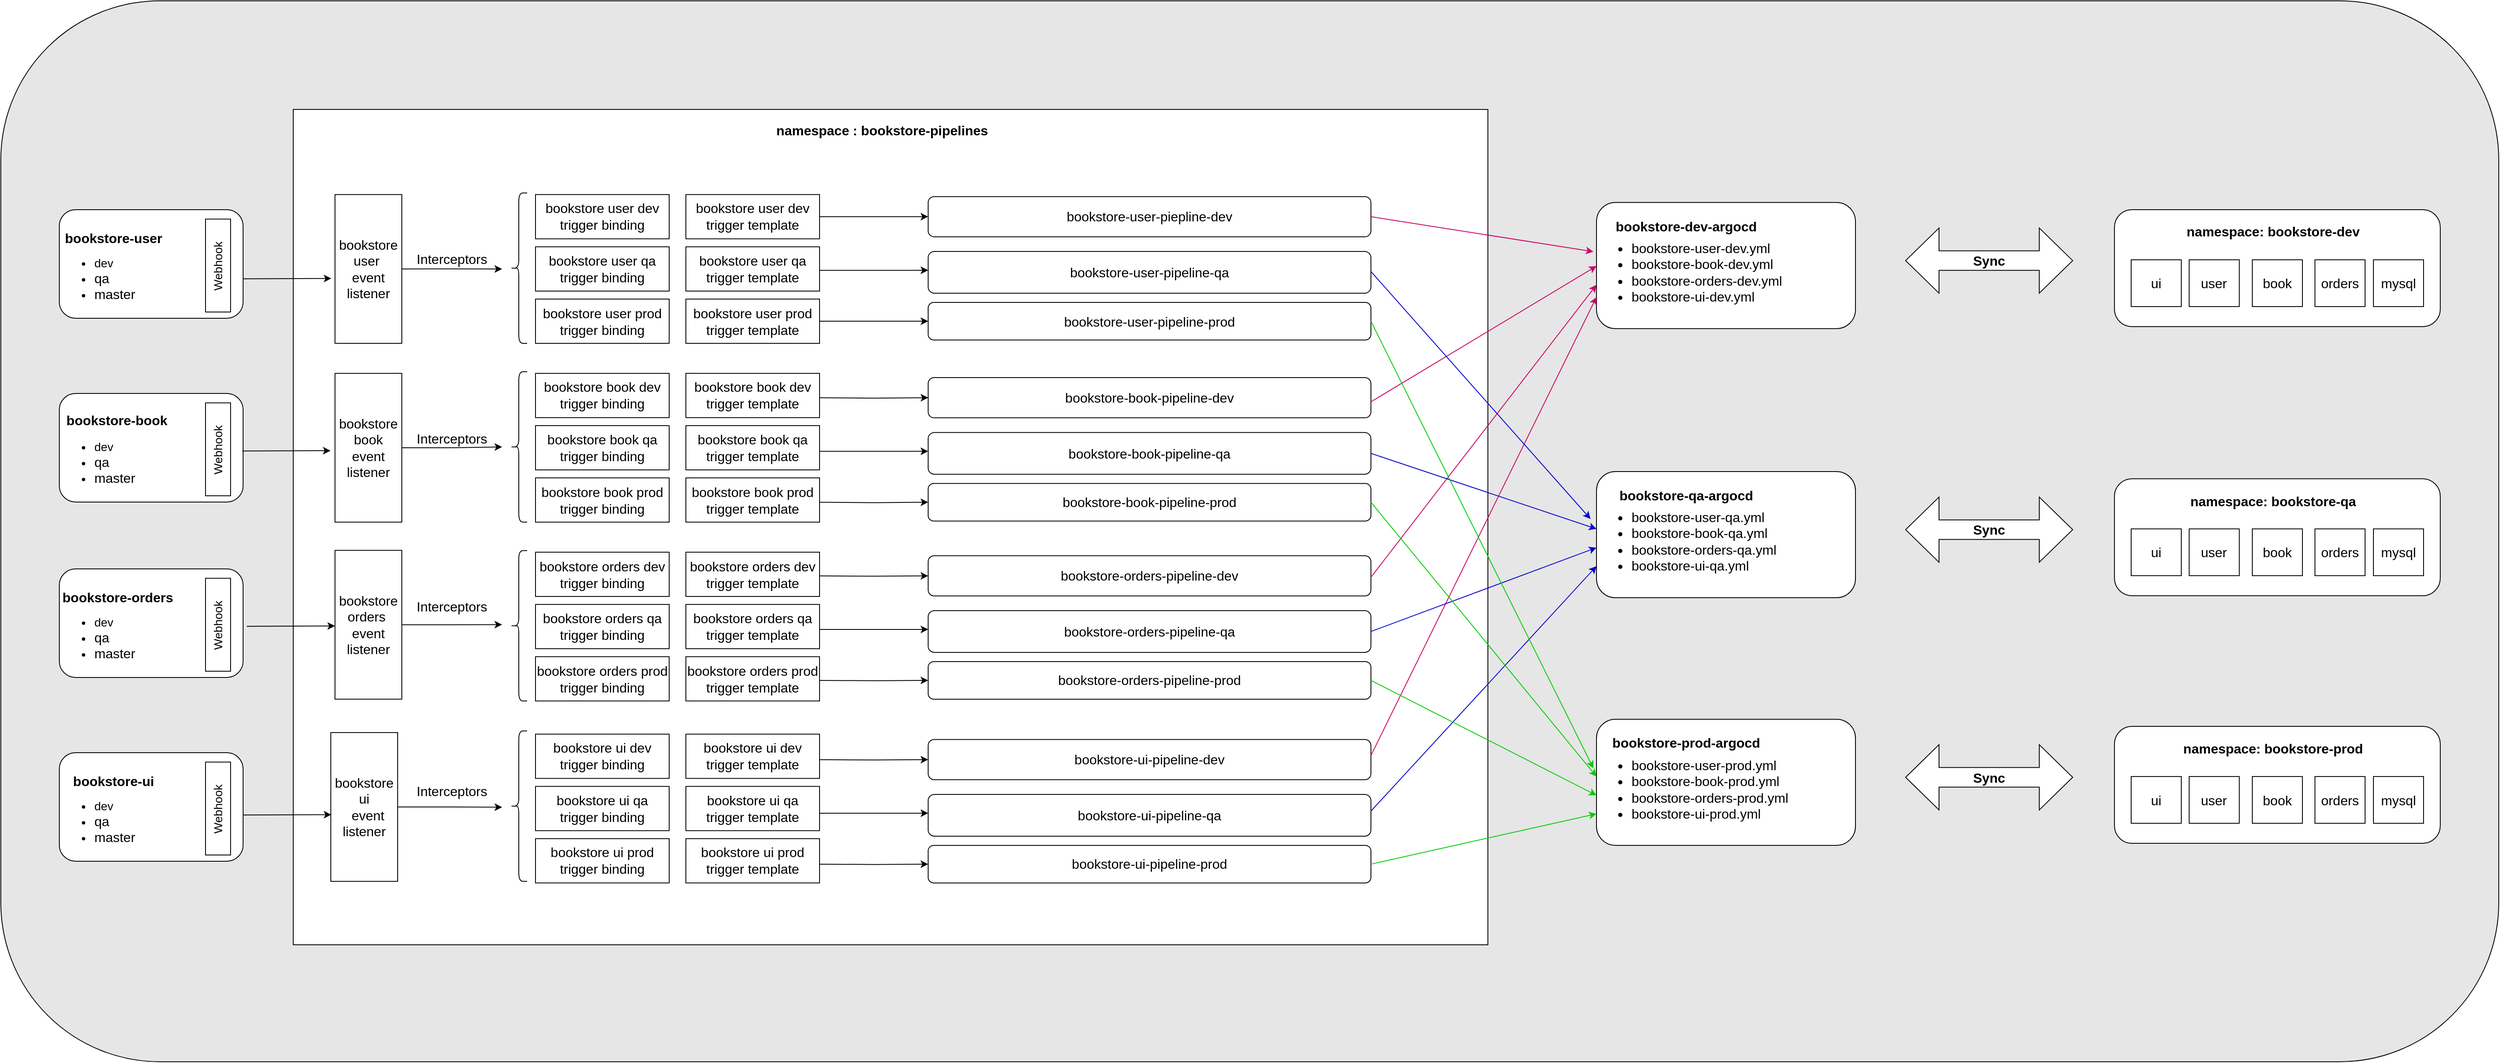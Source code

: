<mxfile version="16.2.6" type="device"><diagram id="cHDGX6hHrwILLCVru9Mc" name="Page-1"><mxGraphModel dx="4432" dy="3028" grid="1" gridSize="10" guides="1" tooltips="1" connect="1" arrows="1" fold="1" page="1" pageScale="1" pageWidth="850" pageHeight="1100" math="0" shadow="0"><root><mxCell id="0"/><mxCell id="1" parent="0"/><mxCell id="ZkFFaeq58cIvHKDnj3EL-155" value="" style="rounded=1;whiteSpace=wrap;html=1;fontSize=16;fillColor=#E6E6E6;" vertex="1" parent="1"><mxGeometry x="30" y="-230" width="2990" height="1270" as="geometry"/></mxCell><mxCell id="ZkFFaeq58cIvHKDnj3EL-1" value="" style="rounded=1;whiteSpace=wrap;html=1;" vertex="1" parent="1"><mxGeometry x="100" y="20" width="220" height="130" as="geometry"/></mxCell><mxCell id="ZkFFaeq58cIvHKDnj3EL-2" value="&lt;b&gt;&lt;font style=&quot;font-size: 16px&quot;&gt;bookstore-user&lt;/font&gt;&lt;/b&gt;" style="text;html=1;strokeColor=none;fillColor=none;align=center;verticalAlign=middle;whiteSpace=wrap;rounded=0;" vertex="1" parent="1"><mxGeometry x="105" y="38.5" width="120" height="30" as="geometry"/></mxCell><mxCell id="ZkFFaeq58cIvHKDnj3EL-3" value="" style="shape=image;verticalLabelPosition=bottom;labelBackgroundColor=default;verticalAlign=top;aspect=fixed;imageAspect=0;image=https://git-scm.com/images/logos/downloads/Git-Icon-1788C.png;" vertex="1" parent="1"><mxGeometry x="234.38" y="37" width="33" height="33" as="geometry"/></mxCell><mxCell id="ZkFFaeq58cIvHKDnj3EL-4" value="&lt;ul&gt;&lt;li&gt;&lt;font style=&quot;font-size: 14px&quot;&gt;dev&lt;/font&gt;&lt;/li&gt;&lt;li&gt;&lt;font size=&quot;3&quot;&gt;qa&lt;/font&gt;&lt;/li&gt;&lt;li&gt;&lt;font size=&quot;3&quot;&gt;master&lt;/font&gt;&lt;/li&gt;&lt;/ul&gt;" style="text;html=1;strokeColor=none;fillColor=none;align=left;verticalAlign=middle;whiteSpace=wrap;rounded=0;fontSize=14;" vertex="1" parent="1"><mxGeometry x="100" y="80" width="90" height="45" as="geometry"/></mxCell><mxCell id="ZkFFaeq58cIvHKDnj3EL-6" value="&lt;font style=&quot;font-size: 14px&quot;&gt;Webhook&lt;/font&gt;" style="text;html=1;strokeColor=black;fillColor=none;align=center;verticalAlign=middle;rounded=0;whiteSpace=wrap;fontSize=12;rotation=-90;" vertex="1" parent="1"><mxGeometry x="234.38" y="71.88" width="111.25" height="30" as="geometry"/></mxCell><mxCell id="ZkFFaeq58cIvHKDnj3EL-7" value="" style="rounded=1;whiteSpace=wrap;html=1;" vertex="1" parent="1"><mxGeometry x="100" y="240" width="220" height="130" as="geometry"/></mxCell><mxCell id="ZkFFaeq58cIvHKDnj3EL-8" value="&lt;b&gt;&lt;font style=&quot;font-size: 16px&quot;&gt;bookstore-book&lt;/font&gt;&lt;/b&gt;" style="text;html=1;strokeColor=none;fillColor=none;align=center;verticalAlign=middle;whiteSpace=wrap;rounded=0;" vertex="1" parent="1"><mxGeometry x="104.38" y="257" width="130" height="30" as="geometry"/></mxCell><mxCell id="ZkFFaeq58cIvHKDnj3EL-9" value="" style="shape=image;verticalLabelPosition=bottom;labelBackgroundColor=default;verticalAlign=top;aspect=fixed;imageAspect=0;image=https://git-scm.com/images/logos/downloads/Git-Icon-1788C.png;" vertex="1" parent="1"><mxGeometry x="234.38" y="257" width="33" height="33" as="geometry"/></mxCell><mxCell id="ZkFFaeq58cIvHKDnj3EL-10" value="&lt;ul&gt;&lt;li&gt;&lt;font style=&quot;font-size: 14px&quot;&gt;dev&lt;/font&gt;&lt;/li&gt;&lt;li&gt;&lt;font size=&quot;3&quot;&gt;qa&lt;/font&gt;&lt;/li&gt;&lt;li&gt;&lt;font size=&quot;3&quot;&gt;master&lt;/font&gt;&lt;/li&gt;&lt;/ul&gt;" style="text;html=1;strokeColor=none;fillColor=none;align=left;verticalAlign=middle;whiteSpace=wrap;rounded=0;fontSize=14;" vertex="1" parent="1"><mxGeometry x="100" y="300" width="90" height="45" as="geometry"/></mxCell><mxCell id="ZkFFaeq58cIvHKDnj3EL-11" value="&lt;font style=&quot;font-size: 14px&quot;&gt;Webhook&lt;/font&gt;" style="text;html=1;strokeColor=black;fillColor=none;align=center;verticalAlign=middle;rounded=0;whiteSpace=wrap;fontSize=12;rotation=-90;" vertex="1" parent="1"><mxGeometry x="234.38" y="291.88" width="111.25" height="30" as="geometry"/></mxCell><mxCell id="ZkFFaeq58cIvHKDnj3EL-12" value="" style="rounded=1;whiteSpace=wrap;html=1;" vertex="1" parent="1"><mxGeometry x="100" y="450" width="220" height="130" as="geometry"/></mxCell><mxCell id="ZkFFaeq58cIvHKDnj3EL-13" value="&lt;b&gt;&lt;font style=&quot;font-size: 16px&quot;&gt;bookstore-orders&lt;/font&gt;&lt;/b&gt;" style="text;html=1;strokeColor=none;fillColor=none;align=center;verticalAlign=middle;whiteSpace=wrap;rounded=0;" vertex="1" parent="1"><mxGeometry x="100" y="468.5" width="140" height="30" as="geometry"/></mxCell><mxCell id="ZkFFaeq58cIvHKDnj3EL-14" value="" style="shape=image;verticalLabelPosition=bottom;labelBackgroundColor=default;verticalAlign=top;aspect=fixed;imageAspect=0;image=https://git-scm.com/images/logos/downloads/Git-Icon-1788C.png;" vertex="1" parent="1"><mxGeometry x="240" y="467" width="33" height="33" as="geometry"/></mxCell><mxCell id="ZkFFaeq58cIvHKDnj3EL-15" value="&lt;ul&gt;&lt;li&gt;&lt;font style=&quot;font-size: 14px&quot;&gt;dev&lt;/font&gt;&lt;/li&gt;&lt;li&gt;&lt;font size=&quot;3&quot;&gt;qa&lt;/font&gt;&lt;/li&gt;&lt;li&gt;&lt;font size=&quot;3&quot;&gt;master&lt;/font&gt;&lt;/li&gt;&lt;/ul&gt;" style="text;html=1;strokeColor=none;fillColor=none;align=left;verticalAlign=middle;whiteSpace=wrap;rounded=0;fontSize=14;" vertex="1" parent="1"><mxGeometry x="100" y="510" width="90" height="45" as="geometry"/></mxCell><mxCell id="ZkFFaeq58cIvHKDnj3EL-16" value="&lt;font style=&quot;font-size: 14px&quot;&gt;Webhook&lt;/font&gt;" style="text;html=1;strokeColor=black;fillColor=none;align=center;verticalAlign=middle;rounded=0;whiteSpace=wrap;fontSize=12;rotation=-90;" vertex="1" parent="1"><mxGeometry x="234.38" y="501.88" width="111.25" height="30" as="geometry"/></mxCell><mxCell id="ZkFFaeq58cIvHKDnj3EL-17" value="" style="rounded=1;whiteSpace=wrap;html=1;" vertex="1" parent="1"><mxGeometry x="100" y="670" width="220" height="130" as="geometry"/></mxCell><mxCell id="ZkFFaeq58cIvHKDnj3EL-18" value="&lt;b&gt;&lt;font style=&quot;font-size: 16px&quot;&gt;bookstore-ui&lt;/font&gt;&lt;/b&gt;" style="text;html=1;strokeColor=none;fillColor=none;align=center;verticalAlign=middle;whiteSpace=wrap;rounded=0;" vertex="1" parent="1"><mxGeometry x="110" y="688.5" width="110" height="30" as="geometry"/></mxCell><mxCell id="ZkFFaeq58cIvHKDnj3EL-19" value="" style="shape=image;verticalLabelPosition=bottom;labelBackgroundColor=default;verticalAlign=top;aspect=fixed;imageAspect=0;image=https://git-scm.com/images/logos/downloads/Git-Icon-1788C.png;" vertex="1" parent="1"><mxGeometry x="230" y="687" width="33" height="33" as="geometry"/></mxCell><mxCell id="ZkFFaeq58cIvHKDnj3EL-20" value="&lt;ul&gt;&lt;li&gt;&lt;font style=&quot;font-size: 14px&quot;&gt;dev&lt;/font&gt;&lt;/li&gt;&lt;li&gt;&lt;font size=&quot;3&quot;&gt;qa&lt;/font&gt;&lt;/li&gt;&lt;li&gt;&lt;font size=&quot;3&quot;&gt;master&lt;/font&gt;&lt;/li&gt;&lt;/ul&gt;" style="text;html=1;strokeColor=none;fillColor=none;align=left;verticalAlign=middle;whiteSpace=wrap;rounded=0;fontSize=14;" vertex="1" parent="1"><mxGeometry x="100" y="730" width="90" height="45" as="geometry"/></mxCell><mxCell id="ZkFFaeq58cIvHKDnj3EL-21" value="&lt;font style=&quot;font-size: 14px&quot;&gt;Webhook&lt;/font&gt;" style="text;html=1;strokeColor=black;fillColor=none;align=center;verticalAlign=middle;rounded=0;whiteSpace=wrap;fontSize=12;rotation=-90;" vertex="1" parent="1"><mxGeometry x="234.38" y="721.88" width="111.25" height="30" as="geometry"/></mxCell><mxCell id="ZkFFaeq58cIvHKDnj3EL-22" value="" style="rounded=0;whiteSpace=wrap;html=1;fontSize=14;" vertex="1" parent="1"><mxGeometry x="380" y="-100" width="1430" height="1000" as="geometry"/></mxCell><mxCell id="ZkFFaeq58cIvHKDnj3EL-23" value="&lt;b&gt;&lt;font style=&quot;font-size: 16px&quot;&gt;namespace : bookstore-pipelines&lt;/font&gt;&lt;/b&gt;" style="text;html=1;strokeColor=none;fillColor=none;align=center;verticalAlign=middle;whiteSpace=wrap;rounded=0;fontSize=14;" vertex="1" parent="1"><mxGeometry x="940" y="-90" width="290" height="30" as="geometry"/></mxCell><mxCell id="ZkFFaeq58cIvHKDnj3EL-60" style="edgeStyle=orthogonalEdgeStyle;rounded=0;orthogonalLoop=1;jettySize=auto;html=1;exitX=1;exitY=0.5;exitDx=0;exitDy=0;fontSize=16;" edge="1" parent="1" source="ZkFFaeq58cIvHKDnj3EL-25"><mxGeometry relative="1" as="geometry"><mxPoint x="630" y="91.0" as="targetPoint"/></mxGeometry></mxCell><mxCell id="ZkFFaeq58cIvHKDnj3EL-25" value="bookstore user&amp;nbsp; event listener" style="text;html=1;strokeColor=black;fillColor=none;align=center;verticalAlign=middle;whiteSpace=wrap;rounded=0;fontSize=16;" vertex="1" parent="1"><mxGeometry x="430" y="1.88" width="80" height="178.12" as="geometry"/></mxCell><mxCell id="ZkFFaeq58cIvHKDnj3EL-61" style="edgeStyle=orthogonalEdgeStyle;rounded=0;orthogonalLoop=1;jettySize=auto;html=1;exitX=1;exitY=0.5;exitDx=0;exitDy=0;fontSize=16;" edge="1" parent="1" source="ZkFFaeq58cIvHKDnj3EL-26"><mxGeometry relative="1" as="geometry"><mxPoint x="630" y="304" as="targetPoint"/></mxGeometry></mxCell><mxCell id="ZkFFaeq58cIvHKDnj3EL-26" value="bookstore book event listener" style="text;html=1;strokeColor=black;fillColor=none;align=center;verticalAlign=middle;whiteSpace=wrap;rounded=0;fontSize=16;" vertex="1" parent="1"><mxGeometry x="430" y="215.94" width="80" height="178.12" as="geometry"/></mxCell><mxCell id="ZkFFaeq58cIvHKDnj3EL-62" style="edgeStyle=orthogonalEdgeStyle;rounded=0;orthogonalLoop=1;jettySize=auto;html=1;exitX=1;exitY=0.5;exitDx=0;exitDy=0;fontSize=16;" edge="1" parent="1" source="ZkFFaeq58cIvHKDnj3EL-27"><mxGeometry relative="1" as="geometry"><mxPoint x="630" y="516.714" as="targetPoint"/></mxGeometry></mxCell><mxCell id="ZkFFaeq58cIvHKDnj3EL-27" value="bookstore orders&amp;nbsp; event listener" style="text;html=1;strokeColor=black;fillColor=none;align=center;verticalAlign=middle;whiteSpace=wrap;rounded=0;fontSize=16;" vertex="1" parent="1"><mxGeometry x="430" y="427.82" width="80" height="178.12" as="geometry"/></mxCell><mxCell id="ZkFFaeq58cIvHKDnj3EL-63" style="edgeStyle=orthogonalEdgeStyle;rounded=0;orthogonalLoop=1;jettySize=auto;html=1;exitX=1;exitY=0.5;exitDx=0;exitDy=0;fontSize=16;" edge="1" parent="1" source="ZkFFaeq58cIvHKDnj3EL-28"><mxGeometry relative="1" as="geometry"><mxPoint x="630" y="735.286" as="targetPoint"/></mxGeometry></mxCell><mxCell id="ZkFFaeq58cIvHKDnj3EL-28" value="bookstore ui&lt;br&gt;&amp;nbsp; event listener" style="text;html=1;strokeColor=black;fillColor=none;align=center;verticalAlign=middle;whiteSpace=wrap;rounded=0;fontSize=16;" vertex="1" parent="1"><mxGeometry x="425" y="645.94" width="80" height="178.12" as="geometry"/></mxCell><mxCell id="ZkFFaeq58cIvHKDnj3EL-72" style="edgeStyle=orthogonalEdgeStyle;rounded=0;orthogonalLoop=1;jettySize=auto;html=1;exitX=1;exitY=0.5;exitDx=0;exitDy=0;fontSize=16;" edge="1" parent="1" source="ZkFFaeq58cIvHKDnj3EL-29" target="ZkFFaeq58cIvHKDnj3EL-69"><mxGeometry relative="1" as="geometry"/></mxCell><mxCell id="ZkFFaeq58cIvHKDnj3EL-29" value="bookstore user dev trigger template" style="rounded=0;whiteSpace=wrap;html=1;fontSize=16;" vertex="1" parent="1"><mxGeometry x="850" y="1.88" width="160" height="53" as="geometry"/></mxCell><mxCell id="ZkFFaeq58cIvHKDnj3EL-30" value="bookstore user dev trigger binding" style="rounded=0;whiteSpace=wrap;html=1;fontSize=16;" vertex="1" parent="1"><mxGeometry x="670" y="1.88" width="160" height="53" as="geometry"/></mxCell><mxCell id="ZkFFaeq58cIvHKDnj3EL-31" value="bookstore user qa trigger template" style="rounded=0;whiteSpace=wrap;html=1;fontSize=16;" vertex="1" parent="1"><mxGeometry x="850" y="64.44" width="160" height="53" as="geometry"/></mxCell><mxCell id="ZkFFaeq58cIvHKDnj3EL-32" value="bookstore user qa trigger binding" style="rounded=0;whiteSpace=wrap;html=1;fontSize=16;" vertex="1" parent="1"><mxGeometry x="670" y="64.44" width="160" height="53" as="geometry"/></mxCell><mxCell id="ZkFFaeq58cIvHKDnj3EL-75" style="edgeStyle=orthogonalEdgeStyle;rounded=0;orthogonalLoop=1;jettySize=auto;html=1;exitX=1;exitY=0.5;exitDx=0;exitDy=0;entryX=0;entryY=0.5;entryDx=0;entryDy=0;fontSize=16;" edge="1" parent="1" source="ZkFFaeq58cIvHKDnj3EL-33" target="ZkFFaeq58cIvHKDnj3EL-71"><mxGeometry relative="1" as="geometry"/></mxCell><mxCell id="ZkFFaeq58cIvHKDnj3EL-33" value="bookstore user prod trigger template" style="rounded=0;whiteSpace=wrap;html=1;fontSize=16;" vertex="1" parent="1"><mxGeometry x="850" y="127" width="160" height="53" as="geometry"/></mxCell><mxCell id="ZkFFaeq58cIvHKDnj3EL-34" value="bookstore user prod trigger binding" style="rounded=0;whiteSpace=wrap;html=1;fontSize=16;" vertex="1" parent="1"><mxGeometry x="670" y="127" width="160" height="53" as="geometry"/></mxCell><mxCell id="ZkFFaeq58cIvHKDnj3EL-35" value="bookstore book dev trigger template" style="rounded=0;whiteSpace=wrap;html=1;fontSize=16;" vertex="1" parent="1"><mxGeometry x="850" y="215.94" width="160" height="53" as="geometry"/></mxCell><mxCell id="ZkFFaeq58cIvHKDnj3EL-36" value="bookstore book dev trigger binding" style="rounded=0;whiteSpace=wrap;html=1;fontSize=16;" vertex="1" parent="1"><mxGeometry x="670" y="215.94" width="160" height="53" as="geometry"/></mxCell><mxCell id="ZkFFaeq58cIvHKDnj3EL-37" value="bookstore book qa trigger template" style="rounded=0;whiteSpace=wrap;html=1;fontSize=16;" vertex="1" parent="1"><mxGeometry x="850" y="278.5" width="160" height="53" as="geometry"/></mxCell><mxCell id="ZkFFaeq58cIvHKDnj3EL-38" value="bookstore book qa trigger binding" style="rounded=0;whiteSpace=wrap;html=1;fontSize=16;" vertex="1" parent="1"><mxGeometry x="670" y="278.5" width="160" height="53" as="geometry"/></mxCell><mxCell id="ZkFFaeq58cIvHKDnj3EL-39" value="bookstore book prod trigger template" style="rounded=0;whiteSpace=wrap;html=1;fontSize=16;" vertex="1" parent="1"><mxGeometry x="850" y="341.06" width="160" height="53" as="geometry"/></mxCell><mxCell id="ZkFFaeq58cIvHKDnj3EL-40" value="bookstore book prod trigger binding" style="rounded=0;whiteSpace=wrap;html=1;fontSize=16;" vertex="1" parent="1"><mxGeometry x="670" y="341.06" width="160" height="53" as="geometry"/></mxCell><mxCell id="ZkFFaeq58cIvHKDnj3EL-43" value="bookstore orders dev trigger template" style="rounded=0;whiteSpace=wrap;html=1;fontSize=16;" vertex="1" parent="1"><mxGeometry x="850" y="430" width="160" height="53" as="geometry"/></mxCell><mxCell id="ZkFFaeq58cIvHKDnj3EL-44" value="bookstore orders dev trigger binding" style="rounded=0;whiteSpace=wrap;html=1;fontSize=16;" vertex="1" parent="1"><mxGeometry x="670" y="430" width="160" height="53" as="geometry"/></mxCell><mxCell id="ZkFFaeq58cIvHKDnj3EL-45" value="bookstore orders qa trigger template" style="rounded=0;whiteSpace=wrap;html=1;fontSize=16;" vertex="1" parent="1"><mxGeometry x="850" y="492.56" width="160" height="53" as="geometry"/></mxCell><mxCell id="ZkFFaeq58cIvHKDnj3EL-46" value="bookstore orders qa trigger binding" style="rounded=0;whiteSpace=wrap;html=1;fontSize=16;" vertex="1" parent="1"><mxGeometry x="670" y="492.56" width="160" height="53" as="geometry"/></mxCell><mxCell id="ZkFFaeq58cIvHKDnj3EL-47" value="bookstore orders prod trigger template" style="rounded=0;whiteSpace=wrap;html=1;fontSize=16;" vertex="1" parent="1"><mxGeometry x="850" y="555.12" width="160" height="53" as="geometry"/></mxCell><mxCell id="ZkFFaeq58cIvHKDnj3EL-48" value="bookstore orders prod trigger binding" style="rounded=0;whiteSpace=wrap;html=1;fontSize=16;" vertex="1" parent="1"><mxGeometry x="670" y="555.12" width="160" height="53" as="geometry"/></mxCell><mxCell id="ZkFFaeq58cIvHKDnj3EL-49" value="bookstore ui dev trigger template" style="rounded=0;whiteSpace=wrap;html=1;fontSize=16;" vertex="1" parent="1"><mxGeometry x="850" y="647.82" width="160" height="53" as="geometry"/></mxCell><mxCell id="ZkFFaeq58cIvHKDnj3EL-50" value="bookstore ui dev trigger binding" style="rounded=0;whiteSpace=wrap;html=1;fontSize=16;" vertex="1" parent="1"><mxGeometry x="670" y="647.82" width="160" height="53" as="geometry"/></mxCell><mxCell id="ZkFFaeq58cIvHKDnj3EL-51" value="bookstore ui qa trigger template" style="rounded=0;whiteSpace=wrap;html=1;fontSize=16;" vertex="1" parent="1"><mxGeometry x="850" y="710.38" width="160" height="53" as="geometry"/></mxCell><mxCell id="ZkFFaeq58cIvHKDnj3EL-52" value="bookstore ui qa trigger binding" style="rounded=0;whiteSpace=wrap;html=1;fontSize=16;" vertex="1" parent="1"><mxGeometry x="670" y="710.38" width="160" height="53" as="geometry"/></mxCell><mxCell id="ZkFFaeq58cIvHKDnj3EL-53" value="bookstore ui prod trigger template" style="rounded=0;whiteSpace=wrap;html=1;fontSize=16;" vertex="1" parent="1"><mxGeometry x="850" y="772.94" width="160" height="53" as="geometry"/></mxCell><mxCell id="ZkFFaeq58cIvHKDnj3EL-54" value="bookstore ui prod trigger binding" style="rounded=0;whiteSpace=wrap;html=1;fontSize=16;" vertex="1" parent="1"><mxGeometry x="670" y="772.94" width="160" height="53" as="geometry"/></mxCell><mxCell id="ZkFFaeq58cIvHKDnj3EL-55" value="" style="shape=curlyBracket;whiteSpace=wrap;html=1;rounded=1;fontSize=16;" vertex="1" parent="1"><mxGeometry x="640" width="20" height="180" as="geometry"/></mxCell><mxCell id="ZkFFaeq58cIvHKDnj3EL-56" value="" style="shape=curlyBracket;whiteSpace=wrap;html=1;rounded=1;fontSize=16;" vertex="1" parent="1"><mxGeometry x="640" y="214.06" width="20" height="180" as="geometry"/></mxCell><mxCell id="ZkFFaeq58cIvHKDnj3EL-57" value="" style="shape=curlyBracket;whiteSpace=wrap;html=1;rounded=1;fontSize=16;" vertex="1" parent="1"><mxGeometry x="640" y="428.12" width="20" height="180" as="geometry"/></mxCell><mxCell id="ZkFFaeq58cIvHKDnj3EL-58" value="" style="shape=curlyBracket;whiteSpace=wrap;html=1;rounded=1;fontSize=16;" vertex="1" parent="1"><mxGeometry x="640" y="644.06" width="20" height="180" as="geometry"/></mxCell><mxCell id="ZkFFaeq58cIvHKDnj3EL-65" value="Interceptors" style="text;html=1;strokeColor=none;fillColor=none;align=center;verticalAlign=middle;whiteSpace=wrap;rounded=0;fontSize=16;" vertex="1" parent="1"><mxGeometry x="540" y="64.44" width="60" height="30" as="geometry"/></mxCell><mxCell id="ZkFFaeq58cIvHKDnj3EL-66" value="Interceptors" style="text;html=1;strokeColor=none;fillColor=none;align=center;verticalAlign=middle;whiteSpace=wrap;rounded=0;fontSize=16;" vertex="1" parent="1"><mxGeometry x="540" y="278.5" width="60" height="30" as="geometry"/></mxCell><mxCell id="ZkFFaeq58cIvHKDnj3EL-67" value="Interceptors" style="text;html=1;strokeColor=none;fillColor=none;align=center;verticalAlign=middle;whiteSpace=wrap;rounded=0;fontSize=16;" vertex="1" parent="1"><mxGeometry x="540" y="480" width="60" height="30" as="geometry"/></mxCell><mxCell id="ZkFFaeq58cIvHKDnj3EL-68" value="Interceptors" style="text;html=1;strokeColor=none;fillColor=none;align=center;verticalAlign=middle;whiteSpace=wrap;rounded=0;fontSize=16;" vertex="1" parent="1"><mxGeometry x="540" y="700.82" width="60" height="30" as="geometry"/></mxCell><mxCell id="ZkFFaeq58cIvHKDnj3EL-69" value="bookstore-user-piepline-dev" style="rounded=1;whiteSpace=wrap;html=1;fontSize=16;" vertex="1" parent="1"><mxGeometry x="1140" y="4.32" width="530" height="48.12" as="geometry"/></mxCell><mxCell id="ZkFFaeq58cIvHKDnj3EL-70" value="bookstore-user-pipeline-qa" style="rounded=1;whiteSpace=wrap;html=1;fontSize=16;" vertex="1" parent="1"><mxGeometry x="1140" y="70" width="530" height="50" as="geometry"/></mxCell><mxCell id="ZkFFaeq58cIvHKDnj3EL-71" value="bookstore-user-pipeline-prod" style="rounded=1;whiteSpace=wrap;html=1;fontSize=16;" vertex="1" parent="1"><mxGeometry x="1140" y="131" width="530" height="45" as="geometry"/></mxCell><mxCell id="ZkFFaeq58cIvHKDnj3EL-74" style="edgeStyle=orthogonalEdgeStyle;rounded=0;orthogonalLoop=1;jettySize=auto;html=1;exitX=1;exitY=0.5;exitDx=0;exitDy=0;fontSize=16;" edge="1" parent="1"><mxGeometry relative="1" as="geometry"><mxPoint x="1010" y="92.59" as="sourcePoint"/><mxPoint x="1140" y="92.496" as="targetPoint"/><Array as="points"><mxPoint x="1120" y="92"/><mxPoint x="1120" y="92"/></Array></mxGeometry></mxCell><mxCell id="ZkFFaeq58cIvHKDnj3EL-79" style="edgeStyle=orthogonalEdgeStyle;rounded=0;orthogonalLoop=1;jettySize=auto;html=1;exitX=1;exitY=0.5;exitDx=0;exitDy=0;fontSize=16;" edge="1" parent="1" target="ZkFFaeq58cIvHKDnj3EL-81"><mxGeometry relative="1" as="geometry"><mxPoint x="1010" y="245.1" as="sourcePoint"/></mxGeometry></mxCell><mxCell id="ZkFFaeq58cIvHKDnj3EL-80" style="edgeStyle=orthogonalEdgeStyle;rounded=0;orthogonalLoop=1;jettySize=auto;html=1;exitX=1;exitY=0.5;exitDx=0;exitDy=0;entryX=0;entryY=0.5;entryDx=0;entryDy=0;fontSize=16;" edge="1" parent="1" target="ZkFFaeq58cIvHKDnj3EL-83"><mxGeometry relative="1" as="geometry"><mxPoint x="1010" y="370.22" as="sourcePoint"/></mxGeometry></mxCell><mxCell id="ZkFFaeq58cIvHKDnj3EL-81" value="bookstore-book-pipeline-dev" style="rounded=1;whiteSpace=wrap;html=1;fontSize=16;" vertex="1" parent="1"><mxGeometry x="1140" y="221.04" width="530" height="48.12" as="geometry"/></mxCell><mxCell id="ZkFFaeq58cIvHKDnj3EL-82" value="bookstore-book-pipeline-qa" style="rounded=1;whiteSpace=wrap;html=1;fontSize=16;" vertex="1" parent="1"><mxGeometry x="1140" y="286.72" width="530" height="50" as="geometry"/></mxCell><mxCell id="ZkFFaeq58cIvHKDnj3EL-83" value="bookstore-book-pipeline-prod" style="rounded=1;whiteSpace=wrap;html=1;fontSize=16;" vertex="1" parent="1"><mxGeometry x="1140" y="347.72" width="530" height="45" as="geometry"/></mxCell><mxCell id="ZkFFaeq58cIvHKDnj3EL-84" style="edgeStyle=orthogonalEdgeStyle;rounded=0;orthogonalLoop=1;jettySize=auto;html=1;exitX=1;exitY=0.5;exitDx=0;exitDy=0;fontSize=16;" edge="1" parent="1"><mxGeometry relative="1" as="geometry"><mxPoint x="1010" y="309.31" as="sourcePoint"/><mxPoint x="1140" y="309.216" as="targetPoint"/><Array as="points"><mxPoint x="1120" y="308.72"/><mxPoint x="1120" y="308.72"/></Array></mxGeometry></mxCell><mxCell id="ZkFFaeq58cIvHKDnj3EL-85" style="edgeStyle=orthogonalEdgeStyle;rounded=0;orthogonalLoop=1;jettySize=auto;html=1;exitX=1;exitY=0.5;exitDx=0;exitDy=0;fontSize=16;" edge="1" parent="1" target="ZkFFaeq58cIvHKDnj3EL-87"><mxGeometry relative="1" as="geometry"><mxPoint x="1010" y="458.32" as="sourcePoint"/></mxGeometry></mxCell><mxCell id="ZkFFaeq58cIvHKDnj3EL-86" style="edgeStyle=orthogonalEdgeStyle;rounded=0;orthogonalLoop=1;jettySize=auto;html=1;exitX=1;exitY=0.5;exitDx=0;exitDy=0;entryX=0;entryY=0.5;entryDx=0;entryDy=0;fontSize=16;" edge="1" parent="1" target="ZkFFaeq58cIvHKDnj3EL-89"><mxGeometry relative="1" as="geometry"><mxPoint x="1010" y="583.44" as="sourcePoint"/></mxGeometry></mxCell><mxCell id="ZkFFaeq58cIvHKDnj3EL-87" value="bookstore-orders-pipeline-dev" style="rounded=1;whiteSpace=wrap;html=1;fontSize=16;" vertex="1" parent="1"><mxGeometry x="1140" y="434.26" width="530" height="48.12" as="geometry"/></mxCell><mxCell id="ZkFFaeq58cIvHKDnj3EL-88" value="bookstore-orders-pipeline-qa" style="rounded=1;whiteSpace=wrap;html=1;fontSize=16;" vertex="1" parent="1"><mxGeometry x="1140" y="499.94" width="530" height="50" as="geometry"/></mxCell><mxCell id="ZkFFaeq58cIvHKDnj3EL-89" value="bookstore-orders-pipeline-prod" style="rounded=1;whiteSpace=wrap;html=1;fontSize=16;" vertex="1" parent="1"><mxGeometry x="1140" y="560.94" width="530" height="45" as="geometry"/></mxCell><mxCell id="ZkFFaeq58cIvHKDnj3EL-90" style="edgeStyle=orthogonalEdgeStyle;rounded=0;orthogonalLoop=1;jettySize=auto;html=1;exitX=1;exitY=0.5;exitDx=0;exitDy=0;fontSize=16;" edge="1" parent="1"><mxGeometry relative="1" as="geometry"><mxPoint x="1010" y="522.53" as="sourcePoint"/><mxPoint x="1140" y="522.436" as="targetPoint"/><Array as="points"><mxPoint x="1120" y="521.94"/><mxPoint x="1120" y="521.94"/></Array></mxGeometry></mxCell><mxCell id="ZkFFaeq58cIvHKDnj3EL-91" style="edgeStyle=orthogonalEdgeStyle;rounded=0;orthogonalLoop=1;jettySize=auto;html=1;exitX=1;exitY=0.5;exitDx=0;exitDy=0;fontSize=16;" edge="1" parent="1" target="ZkFFaeq58cIvHKDnj3EL-93"><mxGeometry relative="1" as="geometry"><mxPoint x="1010" y="678.32" as="sourcePoint"/></mxGeometry></mxCell><mxCell id="ZkFFaeq58cIvHKDnj3EL-92" style="edgeStyle=orthogonalEdgeStyle;rounded=0;orthogonalLoop=1;jettySize=auto;html=1;exitX=1;exitY=0.5;exitDx=0;exitDy=0;entryX=0;entryY=0.5;entryDx=0;entryDy=0;fontSize=16;" edge="1" parent="1" target="ZkFFaeq58cIvHKDnj3EL-95"><mxGeometry relative="1" as="geometry"><mxPoint x="1010" y="803.44" as="sourcePoint"/></mxGeometry></mxCell><mxCell id="ZkFFaeq58cIvHKDnj3EL-93" value="bookstore-ui-pipeline-dev" style="rounded=1;whiteSpace=wrap;html=1;fontSize=16;" vertex="1" parent="1"><mxGeometry x="1140" y="654.26" width="530" height="48.12" as="geometry"/></mxCell><mxCell id="ZkFFaeq58cIvHKDnj3EL-94" value="bookstore-ui-pipeline-qa" style="rounded=1;whiteSpace=wrap;html=1;fontSize=16;" vertex="1" parent="1"><mxGeometry x="1140" y="719.94" width="530" height="50" as="geometry"/></mxCell><mxCell id="ZkFFaeq58cIvHKDnj3EL-95" value="bookstore-ui-pipeline-prod" style="rounded=1;whiteSpace=wrap;html=1;fontSize=16;" vertex="1" parent="1"><mxGeometry x="1140" y="780.94" width="530" height="45" as="geometry"/></mxCell><mxCell id="ZkFFaeq58cIvHKDnj3EL-96" style="edgeStyle=orthogonalEdgeStyle;rounded=0;orthogonalLoop=1;jettySize=auto;html=1;exitX=1;exitY=0.5;exitDx=0;exitDy=0;fontSize=16;" edge="1" parent="1"><mxGeometry relative="1" as="geometry"><mxPoint x="1010" y="742.53" as="sourcePoint"/><mxPoint x="1140" y="742.436" as="targetPoint"/><Array as="points"><mxPoint x="1120" y="741.94"/><mxPoint x="1120" y="741.94"/></Array></mxGeometry></mxCell><mxCell id="ZkFFaeq58cIvHKDnj3EL-97" value="" style="rounded=1;whiteSpace=wrap;html=1;fontSize=16;" vertex="1" parent="1"><mxGeometry x="1940" y="11.38" width="310" height="151" as="geometry"/></mxCell><mxCell id="ZkFFaeq58cIvHKDnj3EL-98" value="&lt;b&gt;Sync&lt;/b&gt;" style="shape=doubleArrow;whiteSpace=wrap;html=1;fontSize=16;" vertex="1" parent="1"><mxGeometry x="2310" y="41.88" width="200" height="78.12" as="geometry"/></mxCell><mxCell id="ZkFFaeq58cIvHKDnj3EL-99" value="&lt;b&gt;bookstore-dev-argocd&lt;/b&gt;" style="text;html=1;strokeColor=none;fillColor=none;align=center;verticalAlign=middle;whiteSpace=wrap;rounded=0;fontSize=16;" vertex="1" parent="1"><mxGeometry x="1955" y="24.88" width="185" height="30" as="geometry"/></mxCell><mxCell id="ZkFFaeq58cIvHKDnj3EL-100" value="" style="shape=image;verticalLabelPosition=bottom;labelBackgroundColor=default;verticalAlign=top;aspect=fixed;imageAspect=0;image=https://git-scm.com/images/logos/downloads/Git-Icon-1788C.png;" vertex="1" parent="1"><mxGeometry x="2160" y="31.44" width="33" height="33" as="geometry"/></mxCell><mxCell id="ZkFFaeq58cIvHKDnj3EL-101" value="&lt;ul&gt;&lt;li&gt;bookstore-user-dev.yml&lt;/li&gt;&lt;li&gt;bookstore-book-dev.yml&lt;/li&gt;&lt;li&gt;bookstore-orders-dev.yml&lt;/li&gt;&lt;li&gt;bookstore-ui-dev.yml&lt;/li&gt;&lt;/ul&gt;" style="text;html=1;strokeColor=none;fillColor=none;align=left;verticalAlign=middle;whiteSpace=wrap;rounded=0;fontSize=16;" vertex="1" parent="1"><mxGeometry x="1940" y="80" width="250" height="30" as="geometry"/></mxCell><mxCell id="ZkFFaeq58cIvHKDnj3EL-102" value="" style="rounded=1;whiteSpace=wrap;html=1;fontSize=16;" vertex="1" parent="1"><mxGeometry x="2560" y="20" width="390" height="140" as="geometry"/></mxCell><mxCell id="ZkFFaeq58cIvHKDnj3EL-103" value="" style="shape=image;verticalLabelPosition=bottom;labelBackgroundColor=default;verticalAlign=top;aspect=fixed;imageAspect=0;image=https://cncf-branding.netlify.app/img/projects/argo/stacked/color/argo-stacked-color.png;" vertex="1" parent="1"><mxGeometry x="2386.11" y="-6.62" width="47.79" height="70" as="geometry"/></mxCell><mxCell id="ZkFFaeq58cIvHKDnj3EL-104" value="" style="shape=image;verticalLabelPosition=bottom;labelBackgroundColor=default;verticalAlign=top;aspect=fixed;imageAspect=0;image=https://download.logo.wine/logo/Kubernetes/Kubernetes-Logo.wine.png;" vertex="1" parent="1"><mxGeometry x="2570" y="18.88" width="79.42" height="53" as="geometry"/></mxCell><mxCell id="ZkFFaeq58cIvHKDnj3EL-105" value="&lt;b&gt;namespace: bookstore-dev&lt;/b&gt;" style="text;html=1;strokeColor=none;fillColor=none;align=center;verticalAlign=middle;whiteSpace=wrap;rounded=0;fontSize=16;" vertex="1" parent="1"><mxGeometry x="2640" y="31.44" width="220" height="30" as="geometry"/></mxCell><mxCell id="ZkFFaeq58cIvHKDnj3EL-107" value="ui" style="rounded=0;whiteSpace=wrap;html=1;fontSize=16;" vertex="1" parent="1"><mxGeometry x="2580" y="80" width="60" height="56" as="geometry"/></mxCell><mxCell id="ZkFFaeq58cIvHKDnj3EL-109" value="user" style="rounded=0;whiteSpace=wrap;html=1;fontSize=16;" vertex="1" parent="1"><mxGeometry x="2649.42" y="80" width="60" height="56" as="geometry"/></mxCell><mxCell id="ZkFFaeq58cIvHKDnj3EL-110" value="book" style="rounded=0;whiteSpace=wrap;html=1;fontSize=16;" vertex="1" parent="1"><mxGeometry x="2725" y="80" width="60" height="56" as="geometry"/></mxCell><mxCell id="ZkFFaeq58cIvHKDnj3EL-111" value="orders" style="rounded=0;whiteSpace=wrap;html=1;fontSize=16;" vertex="1" parent="1"><mxGeometry x="2800" y="80" width="60" height="56" as="geometry"/></mxCell><mxCell id="ZkFFaeq58cIvHKDnj3EL-112" value="mysql" style="rounded=0;whiteSpace=wrap;html=1;fontSize=16;" vertex="1" parent="1"><mxGeometry x="2870" y="80" width="60" height="56" as="geometry"/></mxCell><mxCell id="ZkFFaeq58cIvHKDnj3EL-113" value="" style="rounded=1;whiteSpace=wrap;html=1;fontSize=16;" vertex="1" parent="1"><mxGeometry x="1940" y="333.5" width="310" height="151" as="geometry"/></mxCell><mxCell id="ZkFFaeq58cIvHKDnj3EL-114" value="&lt;b&gt;Sync&lt;/b&gt;" style="shape=doubleArrow;whiteSpace=wrap;html=1;fontSize=16;" vertex="1" parent="1"><mxGeometry x="2310" y="364" width="200" height="78.12" as="geometry"/></mxCell><mxCell id="ZkFFaeq58cIvHKDnj3EL-115" value="&lt;b&gt;bookstore-qa-argocd&lt;/b&gt;" style="text;html=1;strokeColor=none;fillColor=none;align=center;verticalAlign=middle;whiteSpace=wrap;rounded=0;fontSize=16;" vertex="1" parent="1"><mxGeometry x="1955" y="347" width="185" height="30" as="geometry"/></mxCell><mxCell id="ZkFFaeq58cIvHKDnj3EL-116" value="" style="shape=image;verticalLabelPosition=bottom;labelBackgroundColor=default;verticalAlign=top;aspect=fixed;imageAspect=0;image=https://git-scm.com/images/logos/downloads/Git-Icon-1788C.png;" vertex="1" parent="1"><mxGeometry x="2160" y="353.56" width="33" height="33" as="geometry"/></mxCell><mxCell id="ZkFFaeq58cIvHKDnj3EL-117" value="&lt;ul&gt;&lt;li&gt;bookstore-user-qa.yml&lt;/li&gt;&lt;li&gt;bookstore-book-qa.yml&lt;/li&gt;&lt;li&gt;bookstore-orders-qa.yml&lt;/li&gt;&lt;li&gt;bookstore-ui-qa.yml&lt;/li&gt;&lt;/ul&gt;" style="text;html=1;strokeColor=none;fillColor=none;align=left;verticalAlign=middle;whiteSpace=wrap;rounded=0;fontSize=16;" vertex="1" parent="1"><mxGeometry x="1940" y="402.12" width="250" height="30" as="geometry"/></mxCell><mxCell id="ZkFFaeq58cIvHKDnj3EL-118" value="" style="rounded=1;whiteSpace=wrap;html=1;fontSize=16;" vertex="1" parent="1"><mxGeometry x="2560" y="342.12" width="390" height="140" as="geometry"/></mxCell><mxCell id="ZkFFaeq58cIvHKDnj3EL-119" value="" style="shape=image;verticalLabelPosition=bottom;labelBackgroundColor=default;verticalAlign=top;aspect=fixed;imageAspect=0;image=https://cncf-branding.netlify.app/img/projects/argo/stacked/color/argo-stacked-color.png;" vertex="1" parent="1"><mxGeometry x="2386.11" y="315.5" width="47.79" height="70" as="geometry"/></mxCell><mxCell id="ZkFFaeq58cIvHKDnj3EL-120" value="" style="shape=image;verticalLabelPosition=bottom;labelBackgroundColor=default;verticalAlign=top;aspect=fixed;imageAspect=0;image=https://download.logo.wine/logo/Kubernetes/Kubernetes-Logo.wine.png;" vertex="1" parent="1"><mxGeometry x="2570" y="341" width="79.42" height="53" as="geometry"/></mxCell><mxCell id="ZkFFaeq58cIvHKDnj3EL-121" value="&lt;b&gt;namespace: bookstore-qa&lt;/b&gt;" style="text;html=1;strokeColor=none;fillColor=none;align=center;verticalAlign=middle;whiteSpace=wrap;rounded=0;fontSize=16;" vertex="1" parent="1"><mxGeometry x="2640" y="353.56" width="220" height="30" as="geometry"/></mxCell><mxCell id="ZkFFaeq58cIvHKDnj3EL-122" value="ui" style="rounded=0;whiteSpace=wrap;html=1;fontSize=16;" vertex="1" parent="1"><mxGeometry x="2580" y="402.12" width="60" height="56" as="geometry"/></mxCell><mxCell id="ZkFFaeq58cIvHKDnj3EL-123" value="user" style="rounded=0;whiteSpace=wrap;html=1;fontSize=16;" vertex="1" parent="1"><mxGeometry x="2649.42" y="402.12" width="60" height="56" as="geometry"/></mxCell><mxCell id="ZkFFaeq58cIvHKDnj3EL-124" value="book" style="rounded=0;whiteSpace=wrap;html=1;fontSize=16;" vertex="1" parent="1"><mxGeometry x="2725" y="402.12" width="60" height="56" as="geometry"/></mxCell><mxCell id="ZkFFaeq58cIvHKDnj3EL-125" value="orders" style="rounded=0;whiteSpace=wrap;html=1;fontSize=16;" vertex="1" parent="1"><mxGeometry x="2800" y="402.12" width="60" height="56" as="geometry"/></mxCell><mxCell id="ZkFFaeq58cIvHKDnj3EL-126" value="mysql" style="rounded=0;whiteSpace=wrap;html=1;fontSize=16;" vertex="1" parent="1"><mxGeometry x="2870" y="402.12" width="60" height="56" as="geometry"/></mxCell><mxCell id="ZkFFaeq58cIvHKDnj3EL-127" value="" style="rounded=1;whiteSpace=wrap;html=1;fontSize=16;" vertex="1" parent="1"><mxGeometry x="1940" y="629.94" width="310" height="151" as="geometry"/></mxCell><mxCell id="ZkFFaeq58cIvHKDnj3EL-128" value="&lt;b&gt;Sync&lt;/b&gt;" style="shape=doubleArrow;whiteSpace=wrap;html=1;fontSize=16;" vertex="1" parent="1"><mxGeometry x="2310" y="660.44" width="200" height="78.12" as="geometry"/></mxCell><mxCell id="ZkFFaeq58cIvHKDnj3EL-129" value="&lt;b&gt;bookstore-prod-argocd&lt;/b&gt;" style="text;html=1;strokeColor=none;fillColor=none;align=center;verticalAlign=middle;whiteSpace=wrap;rounded=0;fontSize=16;" vertex="1" parent="1"><mxGeometry x="1955" y="643.44" width="185" height="30" as="geometry"/></mxCell><mxCell id="ZkFFaeq58cIvHKDnj3EL-130" value="" style="shape=image;verticalLabelPosition=bottom;labelBackgroundColor=default;verticalAlign=top;aspect=fixed;imageAspect=0;image=https://git-scm.com/images/logos/downloads/Git-Icon-1788C.png;" vertex="1" parent="1"><mxGeometry x="2160" y="650" width="33" height="33" as="geometry"/></mxCell><mxCell id="ZkFFaeq58cIvHKDnj3EL-131" value="&lt;ul&gt;&lt;li&gt;bookstore-user-prod.yml&lt;/li&gt;&lt;li&gt;bookstore-book-prod.yml&lt;/li&gt;&lt;li&gt;bookstore-orders-prod.yml&lt;/li&gt;&lt;li&gt;bookstore-ui-prod.yml&lt;/li&gt;&lt;/ul&gt;" style="text;html=1;strokeColor=none;fillColor=none;align=left;verticalAlign=middle;whiteSpace=wrap;rounded=0;fontSize=16;" vertex="1" parent="1"><mxGeometry x="1940" y="698.56" width="250" height="30" as="geometry"/></mxCell><mxCell id="ZkFFaeq58cIvHKDnj3EL-132" value="" style="rounded=1;whiteSpace=wrap;html=1;fontSize=16;" vertex="1" parent="1"><mxGeometry x="2560" y="638.56" width="390" height="140" as="geometry"/></mxCell><mxCell id="ZkFFaeq58cIvHKDnj3EL-133" value="" style="shape=image;verticalLabelPosition=bottom;labelBackgroundColor=default;verticalAlign=top;aspect=fixed;imageAspect=0;image=https://cncf-branding.netlify.app/img/projects/argo/stacked/color/argo-stacked-color.png;" vertex="1" parent="1"><mxGeometry x="2386.11" y="611.94" width="47.79" height="70" as="geometry"/></mxCell><mxCell id="ZkFFaeq58cIvHKDnj3EL-134" value="" style="shape=image;verticalLabelPosition=bottom;labelBackgroundColor=default;verticalAlign=top;aspect=fixed;imageAspect=0;image=https://download.logo.wine/logo/Kubernetes/Kubernetes-Logo.wine.png;" vertex="1" parent="1"><mxGeometry x="2570" y="637.44" width="79.42" height="53" as="geometry"/></mxCell><mxCell id="ZkFFaeq58cIvHKDnj3EL-135" value="&lt;b&gt;namespace: bookstore-prod&lt;/b&gt;" style="text;html=1;strokeColor=none;fillColor=none;align=center;verticalAlign=middle;whiteSpace=wrap;rounded=0;fontSize=16;" vertex="1" parent="1"><mxGeometry x="2640" y="650" width="220" height="30" as="geometry"/></mxCell><mxCell id="ZkFFaeq58cIvHKDnj3EL-136" value="ui" style="rounded=0;whiteSpace=wrap;html=1;fontSize=16;" vertex="1" parent="1"><mxGeometry x="2580" y="698.56" width="60" height="56" as="geometry"/></mxCell><mxCell id="ZkFFaeq58cIvHKDnj3EL-137" value="user" style="rounded=0;whiteSpace=wrap;html=1;fontSize=16;" vertex="1" parent="1"><mxGeometry x="2649.42" y="698.56" width="60" height="56" as="geometry"/></mxCell><mxCell id="ZkFFaeq58cIvHKDnj3EL-138" value="book" style="rounded=0;whiteSpace=wrap;html=1;fontSize=16;" vertex="1" parent="1"><mxGeometry x="2725" y="698.56" width="60" height="56" as="geometry"/></mxCell><mxCell id="ZkFFaeq58cIvHKDnj3EL-139" value="orders" style="rounded=0;whiteSpace=wrap;html=1;fontSize=16;" vertex="1" parent="1"><mxGeometry x="2800" y="698.56" width="60" height="56" as="geometry"/></mxCell><mxCell id="ZkFFaeq58cIvHKDnj3EL-140" value="mysql" style="rounded=0;whiteSpace=wrap;html=1;fontSize=16;" vertex="1" parent="1"><mxGeometry x="2870" y="698.56" width="60" height="56" as="geometry"/></mxCell><mxCell id="ZkFFaeq58cIvHKDnj3EL-142" value="" style="endArrow=classic;html=1;rounded=0;fontSize=16;entryX=-0.012;entryY=0.39;entryDx=0;entryDy=0;entryPerimeter=0;strokeColor=#CC0066;exitX=1;exitY=0.5;exitDx=0;exitDy=0;" edge="1" parent="1" source="ZkFFaeq58cIvHKDnj3EL-69" target="ZkFFaeq58cIvHKDnj3EL-97"><mxGeometry width="50" height="50" relative="1" as="geometry"><mxPoint x="1680" y="32.44" as="sourcePoint"/><mxPoint x="1930" y="70" as="targetPoint"/></mxGeometry></mxCell><mxCell id="ZkFFaeq58cIvHKDnj3EL-143" value="" style="endArrow=classic;html=1;rounded=0;fontSize=16;entryX=0;entryY=0.25;entryDx=0;entryDy=0;strokeColor=#CC0066;" edge="1" parent="1" target="ZkFFaeq58cIvHKDnj3EL-101"><mxGeometry width="50" height="50" relative="1" as="geometry"><mxPoint x="1670" y="250" as="sourcePoint"/><mxPoint x="1930" y="90" as="targetPoint"/></mxGeometry></mxCell><mxCell id="ZkFFaeq58cIvHKDnj3EL-144" value="" style="endArrow=classic;html=1;rounded=0;fontSize=16;entryX=0;entryY=1;entryDx=0;entryDy=0;strokeColor=#CC0066;exitX=1;exitY=0.535;exitDx=0;exitDy=0;exitPerimeter=0;" edge="1" parent="1" source="ZkFFaeq58cIvHKDnj3EL-87" target="ZkFFaeq58cIvHKDnj3EL-101"><mxGeometry width="50" height="50" relative="1" as="geometry"><mxPoint x="1680" y="460" as="sourcePoint"/><mxPoint x="1730" y="420" as="targetPoint"/></mxGeometry></mxCell><mxCell id="ZkFFaeq58cIvHKDnj3EL-145" value="" style="endArrow=classic;html=1;rounded=0;fontSize=16;entryX=0;entryY=0.75;entryDx=0;entryDy=0;strokeColor=#CC0066;" edge="1" parent="1" target="ZkFFaeq58cIvHKDnj3EL-97"><mxGeometry width="50" height="50" relative="1" as="geometry"><mxPoint x="1670" y="673.44" as="sourcePoint"/><mxPoint x="1810" y="503.44" as="targetPoint"/></mxGeometry></mxCell><mxCell id="ZkFFaeq58cIvHKDnj3EL-147" value="" style="endArrow=classic;html=1;rounded=0;fontSize=16;strokeColor=#0000CC;fillColor=#FF3333;entryX=-0.023;entryY=0.376;entryDx=0;entryDy=0;entryPerimeter=0;" edge="1" parent="1" target="ZkFFaeq58cIvHKDnj3EL-113"><mxGeometry width="50" height="50" relative="1" as="geometry"><mxPoint x="1670" y="94" as="sourcePoint"/><mxPoint x="1930" y="364" as="targetPoint"/></mxGeometry></mxCell><mxCell id="ZkFFaeq58cIvHKDnj3EL-148" value="" style="endArrow=classic;html=1;rounded=0;fontSize=16;strokeColor=#0000CC;fillColor=#FF3333;exitX=1;exitY=0.5;exitDx=0;exitDy=0;entryX=0;entryY=0;entryDx=0;entryDy=0;" edge="1" parent="1" source="ZkFFaeq58cIvHKDnj3EL-82" target="ZkFFaeq58cIvHKDnj3EL-117"><mxGeometry width="50" height="50" relative="1" as="geometry"><mxPoint x="1910" y="290" as="sourcePoint"/><mxPoint x="1960" y="240" as="targetPoint"/></mxGeometry></mxCell><mxCell id="ZkFFaeq58cIvHKDnj3EL-149" value="" style="endArrow=classic;html=1;rounded=0;fontSize=16;strokeColor=#0000CC;fillColor=#FF3333;exitX=1;exitY=0.5;exitDx=0;exitDy=0;entryX=0;entryY=0.75;entryDx=0;entryDy=0;" edge="1" parent="1" source="ZkFFaeq58cIvHKDnj3EL-88" target="ZkFFaeq58cIvHKDnj3EL-117"><mxGeometry width="50" height="50" relative="1" as="geometry"><mxPoint x="1790" y="520" as="sourcePoint"/><mxPoint x="1840" y="470" as="targetPoint"/></mxGeometry></mxCell><mxCell id="ZkFFaeq58cIvHKDnj3EL-150" value="" style="endArrow=classic;html=1;rounded=0;fontSize=16;strokeColor=#0000CC;fillColor=#FF3333;entryX=0;entryY=0.75;entryDx=0;entryDy=0;exitX=1;exitY=0.401;exitDx=0;exitDy=0;exitPerimeter=0;" edge="1" parent="1" source="ZkFFaeq58cIvHKDnj3EL-94" target="ZkFFaeq58cIvHKDnj3EL-113"><mxGeometry width="50" height="50" relative="1" as="geometry"><mxPoint x="1670" y="760" as="sourcePoint"/><mxPoint x="1720" y="710" as="targetPoint"/></mxGeometry></mxCell><mxCell id="ZkFFaeq58cIvHKDnj3EL-151" value="" style="endArrow=classic;html=1;rounded=0;fontSize=16;strokeColor=#00CC00;fillColor=#FF3333;exitX=1;exitY=0.5;exitDx=0;exitDy=0;entryX=-0.012;entryY=0.389;entryDx=0;entryDy=0;entryPerimeter=0;" edge="1" parent="1" source="ZkFFaeq58cIvHKDnj3EL-71" target="ZkFFaeq58cIvHKDnj3EL-127"><mxGeometry width="50" height="50" relative="1" as="geometry"><mxPoint x="2010" y="260" as="sourcePoint"/><mxPoint x="2060" y="210" as="targetPoint"/></mxGeometry></mxCell><mxCell id="ZkFFaeq58cIvHKDnj3EL-152" value="" style="endArrow=classic;html=1;rounded=0;fontSize=16;strokeColor=#00CC00;fillColor=#FF3333;entryX=0;entryY=0;entryDx=0;entryDy=0;exitX=1;exitY=0.5;exitDx=0;exitDy=0;" edge="1" parent="1" source="ZkFFaeq58cIvHKDnj3EL-83" target="ZkFFaeq58cIvHKDnj3EL-131"><mxGeometry width="50" height="50" relative="1" as="geometry"><mxPoint x="1670" y="390" as="sourcePoint"/><mxPoint x="1720" y="340" as="targetPoint"/></mxGeometry></mxCell><mxCell id="ZkFFaeq58cIvHKDnj3EL-153" value="" style="endArrow=classic;html=1;rounded=0;fontSize=16;strokeColor=#00CC00;fillColor=#FF3333;entryX=0;entryY=0.75;entryDx=0;entryDy=0;exitX=1;exitY=0.5;exitDx=0;exitDy=0;" edge="1" parent="1" source="ZkFFaeq58cIvHKDnj3EL-89" target="ZkFFaeq58cIvHKDnj3EL-131"><mxGeometry width="50" height="50" relative="1" as="geometry"><mxPoint x="1670" y="600" as="sourcePoint"/><mxPoint x="1720" y="550" as="targetPoint"/></mxGeometry></mxCell><mxCell id="ZkFFaeq58cIvHKDnj3EL-154" value="" style="endArrow=classic;html=1;rounded=0;fontSize=16;strokeColor=#00CC00;fillColor=#FF3333;entryX=0;entryY=0.75;entryDx=0;entryDy=0;exitX=1;exitY=0.5;exitDx=0;exitDy=0;" edge="1" parent="1" source="ZkFFaeq58cIvHKDnj3EL-95" target="ZkFFaeq58cIvHKDnj3EL-127"><mxGeometry width="50" height="50" relative="1" as="geometry"><mxPoint x="1660" y="820" as="sourcePoint"/><mxPoint x="1710" y="770" as="targetPoint"/></mxGeometry></mxCell><mxCell id="ZkFFaeq58cIvHKDnj3EL-158" value="" style="endArrow=classic;html=1;rounded=0;fontSize=16;strokeColor=#000000;fillColor=#FF3333;entryX=-0.055;entryY=0.564;entryDx=0;entryDy=0;entryPerimeter=0;exitX=0.097;exitY=0.262;exitDx=0;exitDy=0;exitPerimeter=0;" edge="1" parent="1" source="ZkFFaeq58cIvHKDnj3EL-155" target="ZkFFaeq58cIvHKDnj3EL-25"><mxGeometry width="50" height="50" relative="1" as="geometry"><mxPoint x="320" y="120" as="sourcePoint"/><mxPoint x="370" y="70" as="targetPoint"/></mxGeometry></mxCell><mxCell id="ZkFFaeq58cIvHKDnj3EL-159" value="" style="endArrow=classic;html=1;rounded=0;fontSize=16;strokeColor=#000000;fillColor=#FF3333;entryX=-0.055;entryY=0.564;entryDx=0;entryDy=0;entryPerimeter=0;exitX=0.097;exitY=0.262;exitDx=0;exitDy=0;exitPerimeter=0;" edge="1" parent="1"><mxGeometry width="50" height="50" relative="1" as="geometry"><mxPoint x="319" y="308.9" as="sourcePoint"/><mxPoint x="424.57" y="308.5" as="targetPoint"/></mxGeometry></mxCell><mxCell id="ZkFFaeq58cIvHKDnj3EL-160" value="" style="endArrow=classic;html=1;rounded=0;fontSize=16;strokeColor=#000000;fillColor=#FF3333;entryX=-0.055;entryY=0.564;entryDx=0;entryDy=0;entryPerimeter=0;exitX=0.097;exitY=0.262;exitDx=0;exitDy=0;exitPerimeter=0;" edge="1" parent="1"><mxGeometry width="50" height="50" relative="1" as="geometry"><mxPoint x="324.43" y="518.75" as="sourcePoint"/><mxPoint x="430.0" y="518.35" as="targetPoint"/></mxGeometry></mxCell><mxCell id="ZkFFaeq58cIvHKDnj3EL-161" value="" style="endArrow=classic;html=1;rounded=0;fontSize=16;strokeColor=#000000;fillColor=#FF3333;entryX=-0.055;entryY=0.564;entryDx=0;entryDy=0;entryPerimeter=0;exitX=0.097;exitY=0.262;exitDx=0;exitDy=0;exitPerimeter=0;" edge="1" parent="1"><mxGeometry width="50" height="50" relative="1" as="geometry"><mxPoint x="320.0" y="744.63" as="sourcePoint"/><mxPoint x="425.57" y="744.23" as="targetPoint"/></mxGeometry></mxCell></root></mxGraphModel></diagram></mxfile>